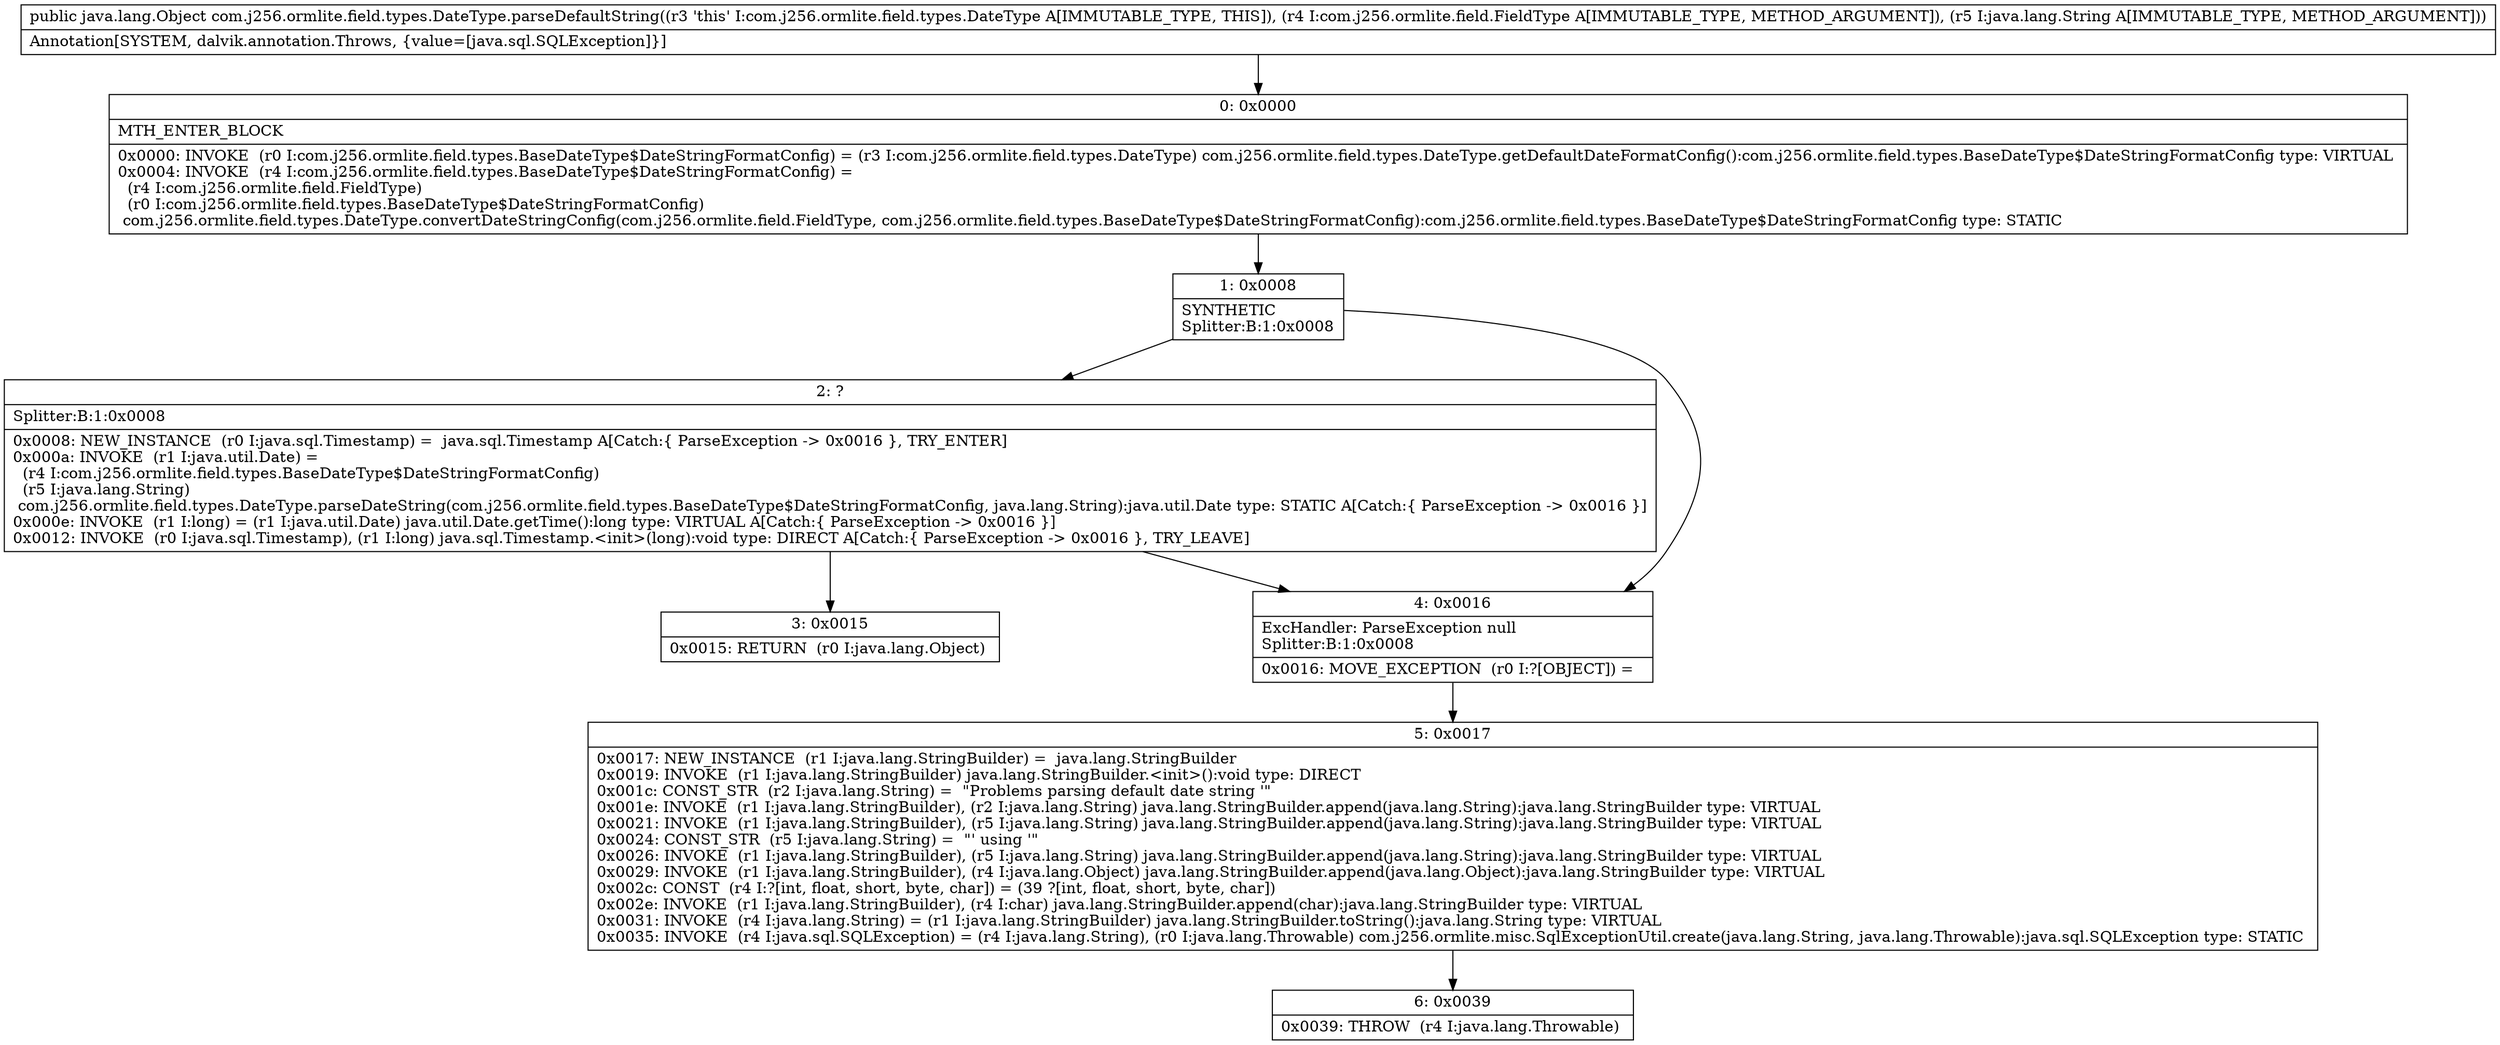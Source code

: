 digraph "CFG forcom.j256.ormlite.field.types.DateType.parseDefaultString(Lcom\/j256\/ormlite\/field\/FieldType;Ljava\/lang\/String;)Ljava\/lang\/Object;" {
Node_0 [shape=record,label="{0\:\ 0x0000|MTH_ENTER_BLOCK\l|0x0000: INVOKE  (r0 I:com.j256.ormlite.field.types.BaseDateType$DateStringFormatConfig) = (r3 I:com.j256.ormlite.field.types.DateType) com.j256.ormlite.field.types.DateType.getDefaultDateFormatConfig():com.j256.ormlite.field.types.BaseDateType$DateStringFormatConfig type: VIRTUAL \l0x0004: INVOKE  (r4 I:com.j256.ormlite.field.types.BaseDateType$DateStringFormatConfig) = \l  (r4 I:com.j256.ormlite.field.FieldType)\l  (r0 I:com.j256.ormlite.field.types.BaseDateType$DateStringFormatConfig)\l com.j256.ormlite.field.types.DateType.convertDateStringConfig(com.j256.ormlite.field.FieldType, com.j256.ormlite.field.types.BaseDateType$DateStringFormatConfig):com.j256.ormlite.field.types.BaseDateType$DateStringFormatConfig type: STATIC \l}"];
Node_1 [shape=record,label="{1\:\ 0x0008|SYNTHETIC\lSplitter:B:1:0x0008\l}"];
Node_2 [shape=record,label="{2\:\ ?|Splitter:B:1:0x0008\l|0x0008: NEW_INSTANCE  (r0 I:java.sql.Timestamp) =  java.sql.Timestamp A[Catch:\{ ParseException \-\> 0x0016 \}, TRY_ENTER]\l0x000a: INVOKE  (r1 I:java.util.Date) = \l  (r4 I:com.j256.ormlite.field.types.BaseDateType$DateStringFormatConfig)\l  (r5 I:java.lang.String)\l com.j256.ormlite.field.types.DateType.parseDateString(com.j256.ormlite.field.types.BaseDateType$DateStringFormatConfig, java.lang.String):java.util.Date type: STATIC A[Catch:\{ ParseException \-\> 0x0016 \}]\l0x000e: INVOKE  (r1 I:long) = (r1 I:java.util.Date) java.util.Date.getTime():long type: VIRTUAL A[Catch:\{ ParseException \-\> 0x0016 \}]\l0x0012: INVOKE  (r0 I:java.sql.Timestamp), (r1 I:long) java.sql.Timestamp.\<init\>(long):void type: DIRECT A[Catch:\{ ParseException \-\> 0x0016 \}, TRY_LEAVE]\l}"];
Node_3 [shape=record,label="{3\:\ 0x0015|0x0015: RETURN  (r0 I:java.lang.Object) \l}"];
Node_4 [shape=record,label="{4\:\ 0x0016|ExcHandler: ParseException null\lSplitter:B:1:0x0008\l|0x0016: MOVE_EXCEPTION  (r0 I:?[OBJECT]) =  \l}"];
Node_5 [shape=record,label="{5\:\ 0x0017|0x0017: NEW_INSTANCE  (r1 I:java.lang.StringBuilder) =  java.lang.StringBuilder \l0x0019: INVOKE  (r1 I:java.lang.StringBuilder) java.lang.StringBuilder.\<init\>():void type: DIRECT \l0x001c: CONST_STR  (r2 I:java.lang.String) =  \"Problems parsing default date string '\" \l0x001e: INVOKE  (r1 I:java.lang.StringBuilder), (r2 I:java.lang.String) java.lang.StringBuilder.append(java.lang.String):java.lang.StringBuilder type: VIRTUAL \l0x0021: INVOKE  (r1 I:java.lang.StringBuilder), (r5 I:java.lang.String) java.lang.StringBuilder.append(java.lang.String):java.lang.StringBuilder type: VIRTUAL \l0x0024: CONST_STR  (r5 I:java.lang.String) =  \"' using '\" \l0x0026: INVOKE  (r1 I:java.lang.StringBuilder), (r5 I:java.lang.String) java.lang.StringBuilder.append(java.lang.String):java.lang.StringBuilder type: VIRTUAL \l0x0029: INVOKE  (r1 I:java.lang.StringBuilder), (r4 I:java.lang.Object) java.lang.StringBuilder.append(java.lang.Object):java.lang.StringBuilder type: VIRTUAL \l0x002c: CONST  (r4 I:?[int, float, short, byte, char]) = (39 ?[int, float, short, byte, char]) \l0x002e: INVOKE  (r1 I:java.lang.StringBuilder), (r4 I:char) java.lang.StringBuilder.append(char):java.lang.StringBuilder type: VIRTUAL \l0x0031: INVOKE  (r4 I:java.lang.String) = (r1 I:java.lang.StringBuilder) java.lang.StringBuilder.toString():java.lang.String type: VIRTUAL \l0x0035: INVOKE  (r4 I:java.sql.SQLException) = (r4 I:java.lang.String), (r0 I:java.lang.Throwable) com.j256.ormlite.misc.SqlExceptionUtil.create(java.lang.String, java.lang.Throwable):java.sql.SQLException type: STATIC \l}"];
Node_6 [shape=record,label="{6\:\ 0x0039|0x0039: THROW  (r4 I:java.lang.Throwable) \l}"];
MethodNode[shape=record,label="{public java.lang.Object com.j256.ormlite.field.types.DateType.parseDefaultString((r3 'this' I:com.j256.ormlite.field.types.DateType A[IMMUTABLE_TYPE, THIS]), (r4 I:com.j256.ormlite.field.FieldType A[IMMUTABLE_TYPE, METHOD_ARGUMENT]), (r5 I:java.lang.String A[IMMUTABLE_TYPE, METHOD_ARGUMENT]))  | Annotation[SYSTEM, dalvik.annotation.Throws, \{value=[java.sql.SQLException]\}]\l}"];
MethodNode -> Node_0;
Node_0 -> Node_1;
Node_1 -> Node_2;
Node_1 -> Node_4;
Node_2 -> Node_3;
Node_2 -> Node_4;
Node_4 -> Node_5;
Node_5 -> Node_6;
}

